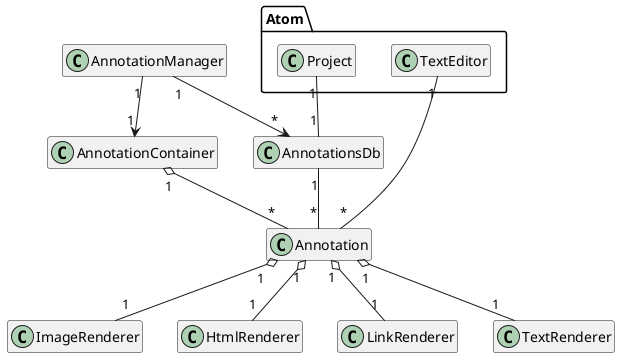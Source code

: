 @startuml
hide empty members

class Atom.Project
class Atom.TextEditor

class AnnotationManager
class AnnotationContainer
together {
    class AnnotationsDb
    class Annotation
}

class ImageRenderer
class HtmlRenderer
class LinkRenderer
class TextRenderer



Atom.Project "1" -- "1" AnnotationsDb
AnnotationManager "1" --> "1" AnnotationContainer
AnnotationContainer "1" o-- "*" Annotation
AnnotationManager "1" -> "*" AnnotationsDb
AnnotationsDb "1" -- "*" Annotation
Atom.TextEditor "1" --- "*" Annotation

Annotation "1" o-- "1" TextRenderer
Annotation "1" o-- "1" ImageRenderer
Annotation "1" o-- "1" HtmlRenderer
Annotation "1" o-- "1" LinkRenderer

@enduml
